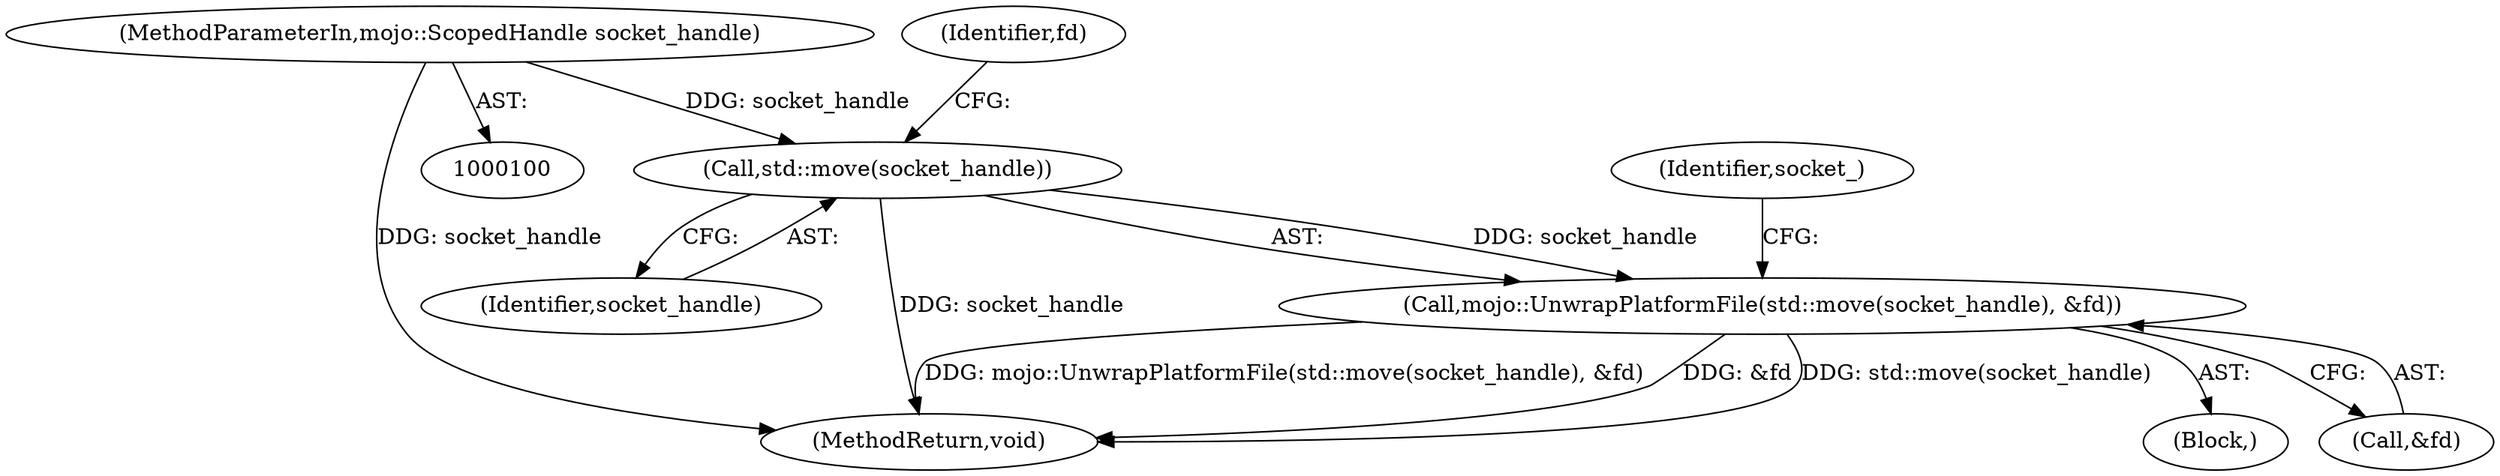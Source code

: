 digraph "0_Chrome_673ce95d481ea9368c4d4d43ac756ba1d6d9e608_29@API" {
"1000110" [label="(Call,std::move(socket_handle))"];
"1000102" [label="(MethodParameterIn,mojo::ScopedHandle socket_handle)"];
"1000109" [label="(Call,mojo::UnwrapPlatformFile(std::move(socket_handle), &fd))"];
"1000115" [label="(Identifier,socket_)"];
"1000111" [label="(Identifier,socket_handle)"];
"1000109" [label="(Call,mojo::UnwrapPlatformFile(std::move(socket_handle), &fd))"];
"1000110" [label="(Call,std::move(socket_handle))"];
"1000150" [label="(MethodReturn,void)"];
"1000113" [label="(Identifier,fd)"];
"1000103" [label="(Block,)"];
"1000112" [label="(Call,&fd)"];
"1000102" [label="(MethodParameterIn,mojo::ScopedHandle socket_handle)"];
"1000110" -> "1000109"  [label="AST: "];
"1000110" -> "1000111"  [label="CFG: "];
"1000111" -> "1000110"  [label="AST: "];
"1000113" -> "1000110"  [label="CFG: "];
"1000110" -> "1000150"  [label="DDG: socket_handle"];
"1000110" -> "1000109"  [label="DDG: socket_handle"];
"1000102" -> "1000110"  [label="DDG: socket_handle"];
"1000102" -> "1000100"  [label="AST: "];
"1000102" -> "1000150"  [label="DDG: socket_handle"];
"1000109" -> "1000103"  [label="AST: "];
"1000109" -> "1000112"  [label="CFG: "];
"1000112" -> "1000109"  [label="AST: "];
"1000115" -> "1000109"  [label="CFG: "];
"1000109" -> "1000150"  [label="DDG: &fd"];
"1000109" -> "1000150"  [label="DDG: std::move(socket_handle)"];
"1000109" -> "1000150"  [label="DDG: mojo::UnwrapPlatformFile(std::move(socket_handle), &fd)"];
}
